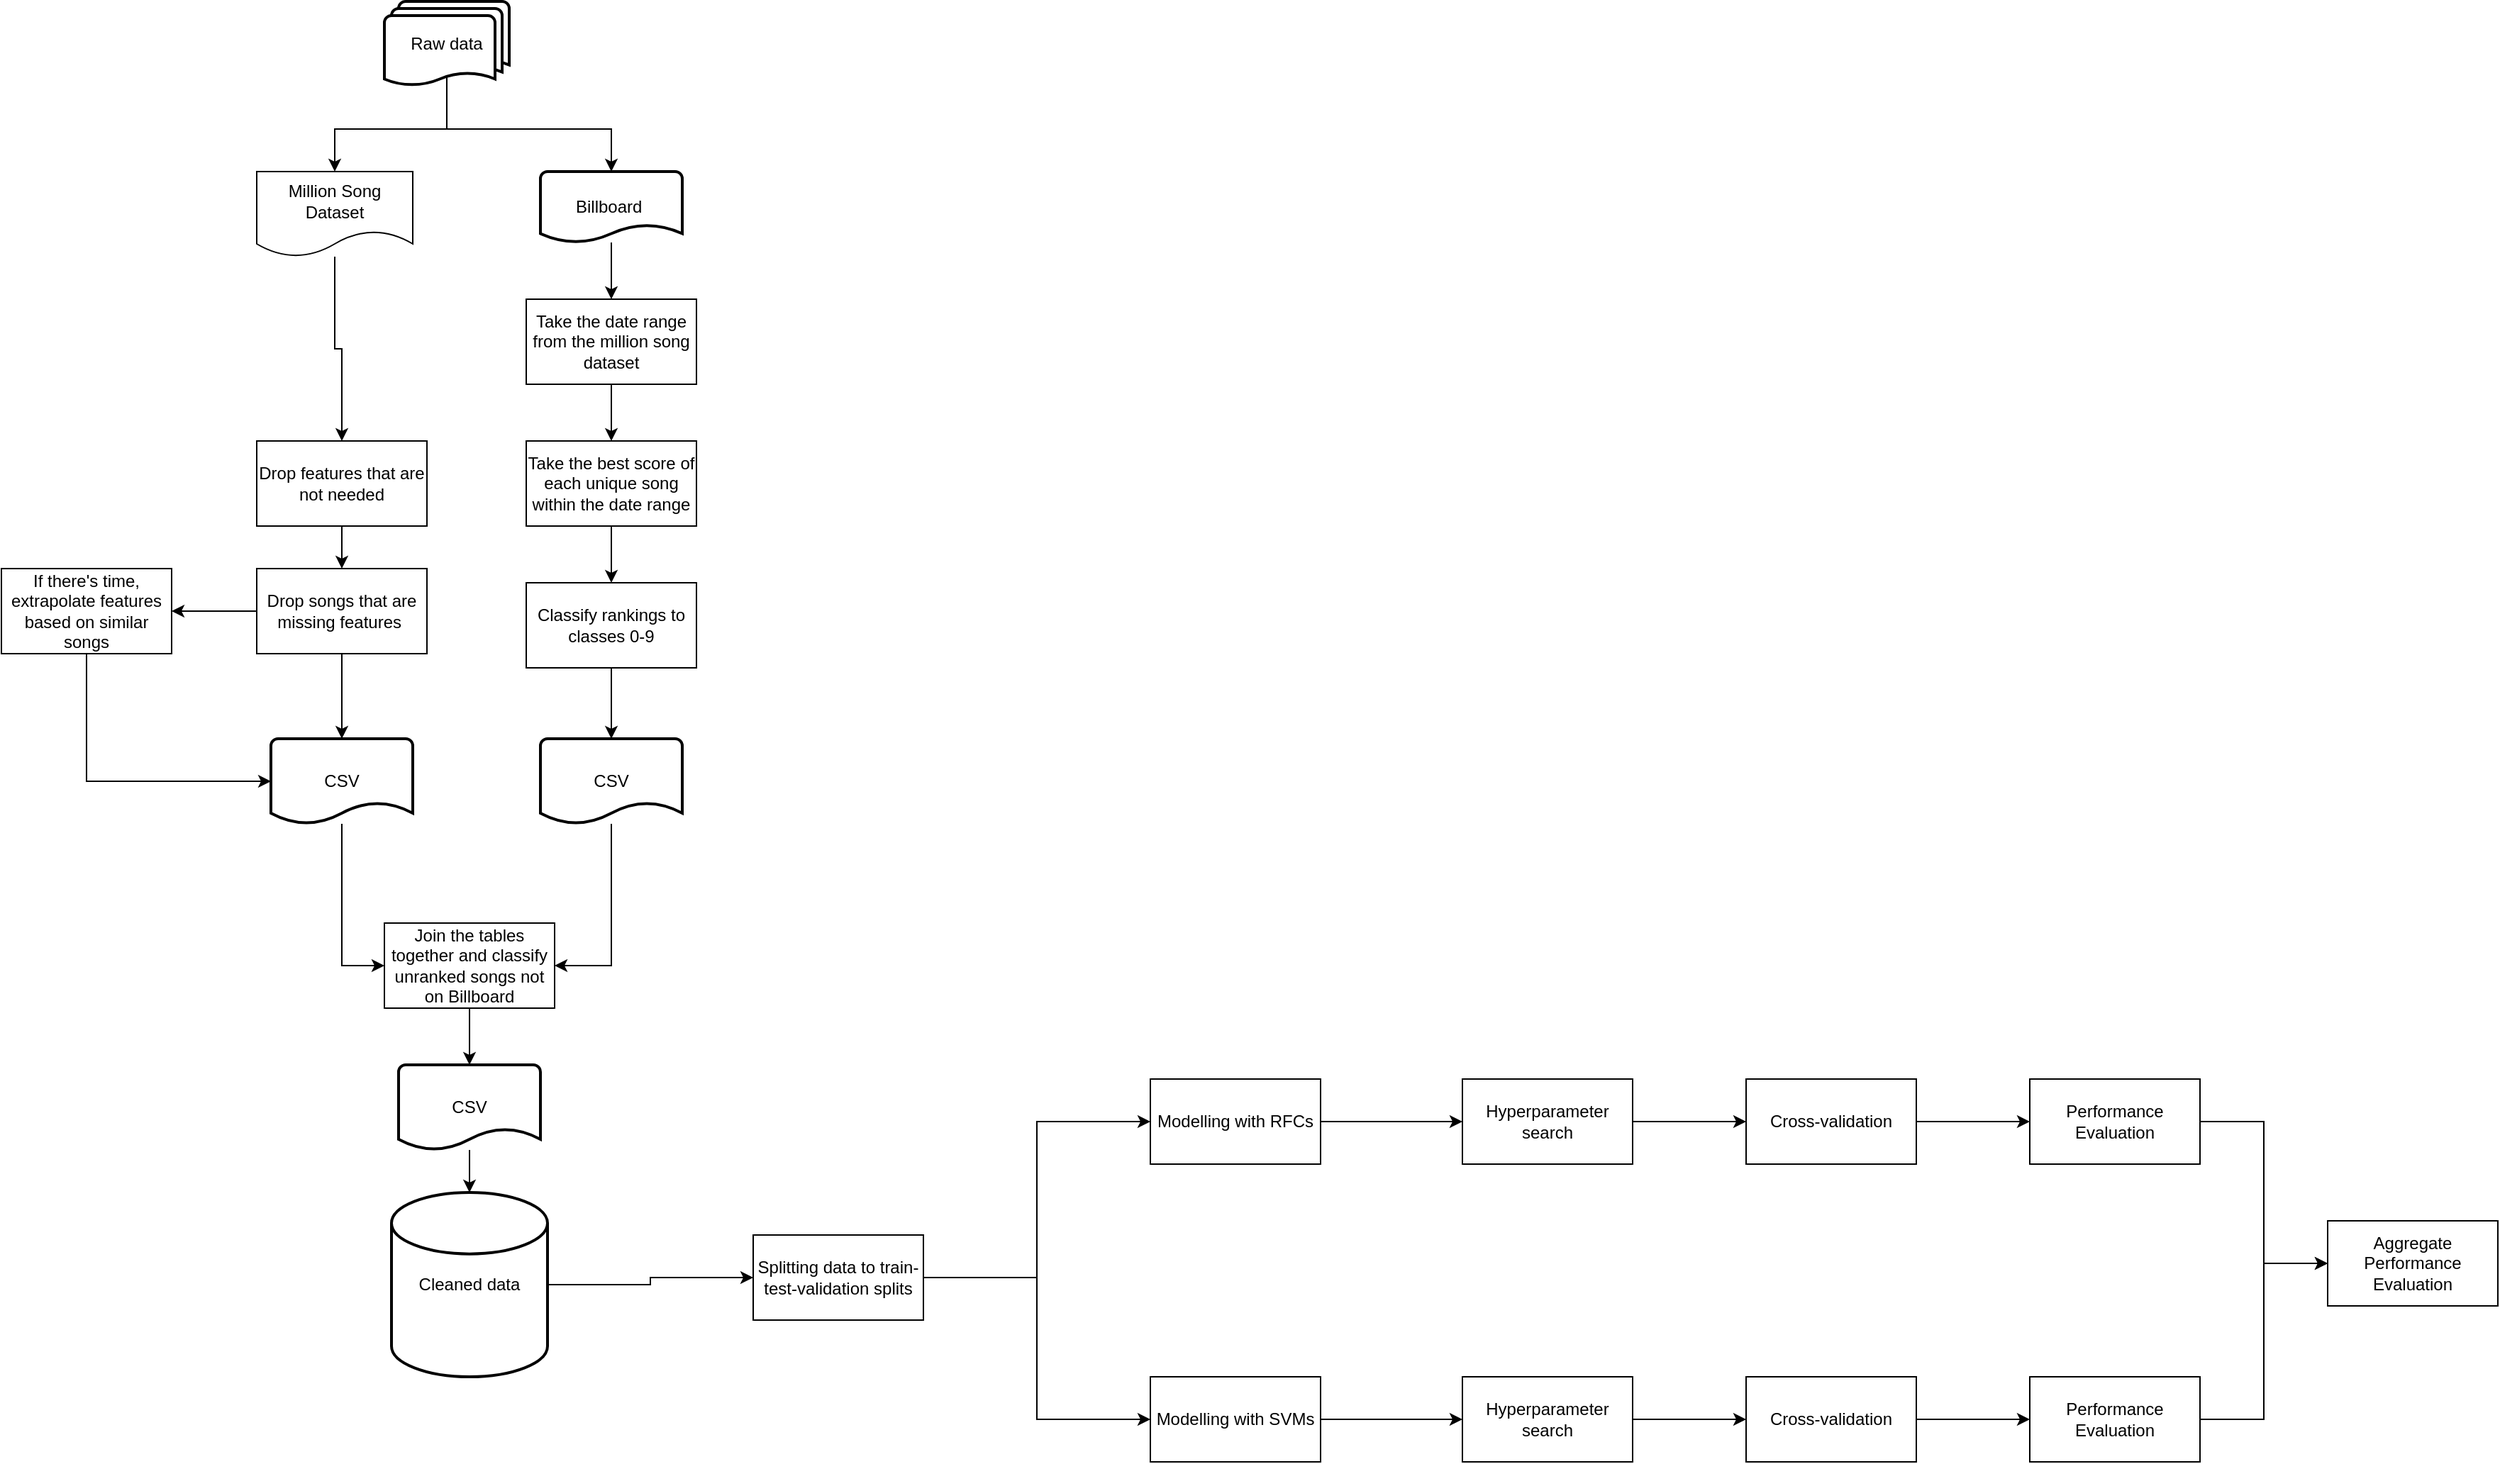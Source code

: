 <mxfile version="21.0.2" type="device"><diagram name="Page-1" id="Om-02D3-HeflpNWPIs7k"><mxGraphModel dx="3240" dy="1285" grid="1" gridSize="10" guides="1" tooltips="1" connect="1" arrows="1" fold="1" page="1" pageScale="1" pageWidth="850" pageHeight="1100" math="0" shadow="0"><root><mxCell id="0"/><mxCell id="1" parent="0"/><mxCell id="_33EPH3-bH6k4JQt0opi-15" style="edgeStyle=orthogonalEdgeStyle;rounded=0;orthogonalLoop=1;jettySize=auto;html=1;exitX=0.5;exitY=0.88;exitDx=0;exitDy=0;exitPerimeter=0;entryX=0.5;entryY=0;entryDx=0;entryDy=0;" edge="1" parent="1" source="_33EPH3-bH6k4JQt0opi-1" target="_33EPH3-bH6k4JQt0opi-4"><mxGeometry relative="1" as="geometry"/></mxCell><mxCell id="_33EPH3-bH6k4JQt0opi-16" style="edgeStyle=orthogonalEdgeStyle;rounded=0;orthogonalLoop=1;jettySize=auto;html=1;exitX=0.5;exitY=0.88;exitDx=0;exitDy=0;exitPerimeter=0;entryX=0.5;entryY=0;entryDx=0;entryDy=0;entryPerimeter=0;" edge="1" parent="1" source="_33EPH3-bH6k4JQt0opi-1" target="_33EPH3-bH6k4JQt0opi-5"><mxGeometry relative="1" as="geometry"><Array as="points"><mxPoint x="194" y="150"/><mxPoint x="310" y="150"/></Array></mxGeometry></mxCell><mxCell id="_33EPH3-bH6k4JQt0opi-1" value="Raw data" style="strokeWidth=2;html=1;shape=mxgraph.flowchart.multi-document;whiteSpace=wrap;" vertex="1" parent="1"><mxGeometry x="150" y="60" width="88" height="60" as="geometry"/></mxCell><mxCell id="_33EPH3-bH6k4JQt0opi-19" style="edgeStyle=orthogonalEdgeStyle;rounded=0;orthogonalLoop=1;jettySize=auto;html=1;entryX=0.5;entryY=0;entryDx=0;entryDy=0;" edge="1" parent="1" source="_33EPH3-bH6k4JQt0opi-2" target="_33EPH3-bH6k4JQt0opi-13"><mxGeometry relative="1" as="geometry"/></mxCell><mxCell id="_33EPH3-bH6k4JQt0opi-2" value="Drop features that are not needed" style="rounded=0;whiteSpace=wrap;html=1;" vertex="1" parent="1"><mxGeometry x="60" y="370" width="120" height="60" as="geometry"/></mxCell><mxCell id="_33EPH3-bH6k4JQt0opi-24" style="edgeStyle=orthogonalEdgeStyle;rounded=0;orthogonalLoop=1;jettySize=auto;html=1;entryX=0;entryY=0.5;entryDx=0;entryDy=0;" edge="1" parent="1" source="_33EPH3-bH6k4JQt0opi-3" target="_33EPH3-bH6k4JQt0opi-10"><mxGeometry relative="1" as="geometry"/></mxCell><mxCell id="_33EPH3-bH6k4JQt0opi-3" value="CSV" style="strokeWidth=2;html=1;shape=mxgraph.flowchart.document2;whiteSpace=wrap;size=0.25;" vertex="1" parent="1"><mxGeometry x="70" y="580" width="100" height="60" as="geometry"/></mxCell><mxCell id="_33EPH3-bH6k4JQt0opi-17" style="edgeStyle=orthogonalEdgeStyle;rounded=0;orthogonalLoop=1;jettySize=auto;html=1;entryX=0.5;entryY=0;entryDx=0;entryDy=0;" edge="1" parent="1" source="_33EPH3-bH6k4JQt0opi-4" target="_33EPH3-bH6k4JQt0opi-2"><mxGeometry relative="1" as="geometry"/></mxCell><mxCell id="_33EPH3-bH6k4JQt0opi-4" value="Million Song Dataset" style="shape=document;whiteSpace=wrap;html=1;boundedLbl=1;" vertex="1" parent="1"><mxGeometry x="60" y="180" width="110" height="60" as="geometry"/></mxCell><mxCell id="_33EPH3-bH6k4JQt0opi-18" style="edgeStyle=orthogonalEdgeStyle;rounded=0;orthogonalLoop=1;jettySize=auto;html=1;entryX=0.5;entryY=0;entryDx=0;entryDy=0;" edge="1" parent="1" source="_33EPH3-bH6k4JQt0opi-5" target="_33EPH3-bH6k4JQt0opi-6"><mxGeometry relative="1" as="geometry"/></mxCell><mxCell id="_33EPH3-bH6k4JQt0opi-5" value="Billboard&amp;nbsp;" style="strokeWidth=2;html=1;shape=mxgraph.flowchart.document2;whiteSpace=wrap;size=0.25;" vertex="1" parent="1"><mxGeometry x="260" y="180" width="100" height="50" as="geometry"/></mxCell><mxCell id="_33EPH3-bH6k4JQt0opi-21" style="edgeStyle=orthogonalEdgeStyle;rounded=0;orthogonalLoop=1;jettySize=auto;html=1;" edge="1" parent="1" source="_33EPH3-bH6k4JQt0opi-6" target="_33EPH3-bH6k4JQt0opi-7"><mxGeometry relative="1" as="geometry"/></mxCell><mxCell id="_33EPH3-bH6k4JQt0opi-6" value="Take the date range from the million song dataset" style="rounded=0;whiteSpace=wrap;html=1;" vertex="1" parent="1"><mxGeometry x="250" y="270" width="120" height="60" as="geometry"/></mxCell><mxCell id="_33EPH3-bH6k4JQt0opi-22" style="edgeStyle=orthogonalEdgeStyle;rounded=0;orthogonalLoop=1;jettySize=auto;html=1;entryX=0.5;entryY=0;entryDx=0;entryDy=0;" edge="1" parent="1" source="_33EPH3-bH6k4JQt0opi-7" target="_33EPH3-bH6k4JQt0opi-8"><mxGeometry relative="1" as="geometry"/></mxCell><mxCell id="_33EPH3-bH6k4JQt0opi-7" value="Take the best score of each unique song within the date range" style="rounded=0;whiteSpace=wrap;html=1;" vertex="1" parent="1"><mxGeometry x="250" y="370" width="120" height="60" as="geometry"/></mxCell><mxCell id="_33EPH3-bH6k4JQt0opi-23" style="edgeStyle=orthogonalEdgeStyle;rounded=0;orthogonalLoop=1;jettySize=auto;html=1;entryX=0.5;entryY=0;entryDx=0;entryDy=0;entryPerimeter=0;" edge="1" parent="1" source="_33EPH3-bH6k4JQt0opi-8" target="_33EPH3-bH6k4JQt0opi-9"><mxGeometry relative="1" as="geometry"/></mxCell><mxCell id="_33EPH3-bH6k4JQt0opi-8" value="Classify rankings to classes 0-9" style="rounded=0;whiteSpace=wrap;html=1;" vertex="1" parent="1"><mxGeometry x="250" y="470" width="120" height="60" as="geometry"/></mxCell><mxCell id="_33EPH3-bH6k4JQt0opi-25" style="edgeStyle=orthogonalEdgeStyle;rounded=0;orthogonalLoop=1;jettySize=auto;html=1;entryX=1;entryY=0.5;entryDx=0;entryDy=0;" edge="1" parent="1" source="_33EPH3-bH6k4JQt0opi-9" target="_33EPH3-bH6k4JQt0opi-10"><mxGeometry relative="1" as="geometry"/></mxCell><mxCell id="_33EPH3-bH6k4JQt0opi-9" value="CSV" style="strokeWidth=2;html=1;shape=mxgraph.flowchart.document2;whiteSpace=wrap;size=0.25;" vertex="1" parent="1"><mxGeometry x="260" y="580" width="100" height="60" as="geometry"/></mxCell><mxCell id="_33EPH3-bH6k4JQt0opi-26" style="edgeStyle=orthogonalEdgeStyle;rounded=0;orthogonalLoop=1;jettySize=auto;html=1;entryX=0.5;entryY=0;entryDx=0;entryDy=0;entryPerimeter=0;" edge="1" parent="1" source="_33EPH3-bH6k4JQt0opi-10" target="_33EPH3-bH6k4JQt0opi-11"><mxGeometry relative="1" as="geometry"/></mxCell><mxCell id="_33EPH3-bH6k4JQt0opi-10" value="Join the tables together and classify unranked songs not on Billboard" style="rounded=0;whiteSpace=wrap;html=1;" vertex="1" parent="1"><mxGeometry x="150" y="710" width="120" height="60" as="geometry"/></mxCell><mxCell id="_33EPH3-bH6k4JQt0opi-27" style="edgeStyle=orthogonalEdgeStyle;rounded=0;orthogonalLoop=1;jettySize=auto;html=1;" edge="1" parent="1" source="_33EPH3-bH6k4JQt0opi-11" target="_33EPH3-bH6k4JQt0opi-12"><mxGeometry relative="1" as="geometry"/></mxCell><mxCell id="_33EPH3-bH6k4JQt0opi-11" value="CSV" style="strokeWidth=2;html=1;shape=mxgraph.flowchart.document2;whiteSpace=wrap;size=0.25;" vertex="1" parent="1"><mxGeometry x="160" y="810" width="100" height="60" as="geometry"/></mxCell><mxCell id="_33EPH3-bH6k4JQt0opi-33" style="edgeStyle=orthogonalEdgeStyle;rounded=0;orthogonalLoop=1;jettySize=auto;html=1;entryX=0;entryY=0.5;entryDx=0;entryDy=0;" edge="1" parent="1" source="_33EPH3-bH6k4JQt0opi-12" target="_33EPH3-bH6k4JQt0opi-30"><mxGeometry relative="1" as="geometry"/></mxCell><mxCell id="_33EPH3-bH6k4JQt0opi-12" value="Cleaned data" style="strokeWidth=2;html=1;shape=mxgraph.flowchart.database;whiteSpace=wrap;" vertex="1" parent="1"><mxGeometry x="155" y="900" width="110" height="130" as="geometry"/></mxCell><mxCell id="_33EPH3-bH6k4JQt0opi-20" style="edgeStyle=orthogonalEdgeStyle;rounded=0;orthogonalLoop=1;jettySize=auto;html=1;entryX=0.5;entryY=0;entryDx=0;entryDy=0;entryPerimeter=0;" edge="1" parent="1" source="_33EPH3-bH6k4JQt0opi-13" target="_33EPH3-bH6k4JQt0opi-3"><mxGeometry relative="1" as="geometry"/></mxCell><mxCell id="_33EPH3-bH6k4JQt0opi-28" style="edgeStyle=orthogonalEdgeStyle;rounded=0;orthogonalLoop=1;jettySize=auto;html=1;entryX=1;entryY=0.5;entryDx=0;entryDy=0;" edge="1" parent="1" source="_33EPH3-bH6k4JQt0opi-13" target="_33EPH3-bH6k4JQt0opi-14"><mxGeometry relative="1" as="geometry"/></mxCell><mxCell id="_33EPH3-bH6k4JQt0opi-13" value="Drop songs that are missing features&amp;nbsp;" style="rounded=0;whiteSpace=wrap;html=1;" vertex="1" parent="1"><mxGeometry x="60" y="460" width="120" height="60" as="geometry"/></mxCell><mxCell id="_33EPH3-bH6k4JQt0opi-29" style="edgeStyle=orthogonalEdgeStyle;rounded=0;orthogonalLoop=1;jettySize=auto;html=1;entryX=0;entryY=0.5;entryDx=0;entryDy=0;entryPerimeter=0;" edge="1" parent="1" source="_33EPH3-bH6k4JQt0opi-14" target="_33EPH3-bH6k4JQt0opi-3"><mxGeometry relative="1" as="geometry"><Array as="points"><mxPoint x="-60" y="610"/></Array></mxGeometry></mxCell><mxCell id="_33EPH3-bH6k4JQt0opi-14" value="If there's time, extrapolate features based on similar songs" style="rounded=0;whiteSpace=wrap;html=1;" vertex="1" parent="1"><mxGeometry x="-120" y="460" width="120" height="60" as="geometry"/></mxCell><mxCell id="_33EPH3-bH6k4JQt0opi-34" style="edgeStyle=orthogonalEdgeStyle;rounded=0;orthogonalLoop=1;jettySize=auto;html=1;entryX=0;entryY=0.5;entryDx=0;entryDy=0;" edge="1" parent="1" source="_33EPH3-bH6k4JQt0opi-30" target="_33EPH3-bH6k4JQt0opi-31"><mxGeometry relative="1" as="geometry"/></mxCell><mxCell id="_33EPH3-bH6k4JQt0opi-35" style="edgeStyle=orthogonalEdgeStyle;rounded=0;orthogonalLoop=1;jettySize=auto;html=1;entryX=0;entryY=0.5;entryDx=0;entryDy=0;" edge="1" parent="1" source="_33EPH3-bH6k4JQt0opi-30" target="_33EPH3-bH6k4JQt0opi-32"><mxGeometry relative="1" as="geometry"/></mxCell><mxCell id="_33EPH3-bH6k4JQt0opi-30" value="Splitting data to train-test-validation splits" style="rounded=0;whiteSpace=wrap;html=1;" vertex="1" parent="1"><mxGeometry x="410" y="930" width="120" height="60" as="geometry"/></mxCell><mxCell id="_33EPH3-bH6k4JQt0opi-41" style="edgeStyle=orthogonalEdgeStyle;rounded=0;orthogonalLoop=1;jettySize=auto;html=1;entryX=0;entryY=0.5;entryDx=0;entryDy=0;" edge="1" parent="1" source="_33EPH3-bH6k4JQt0opi-31" target="_33EPH3-bH6k4JQt0opi-36"><mxGeometry relative="1" as="geometry"/></mxCell><mxCell id="_33EPH3-bH6k4JQt0opi-31" value="Modelling with RFCs" style="rounded=0;whiteSpace=wrap;html=1;" vertex="1" parent="1"><mxGeometry x="690" y="820" width="120" height="60" as="geometry"/></mxCell><mxCell id="_33EPH3-bH6k4JQt0opi-43" style="edgeStyle=orthogonalEdgeStyle;rounded=0;orthogonalLoop=1;jettySize=auto;html=1;entryX=0;entryY=0.5;entryDx=0;entryDy=0;" edge="1" parent="1" source="_33EPH3-bH6k4JQt0opi-32" target="_33EPH3-bH6k4JQt0opi-38"><mxGeometry relative="1" as="geometry"/></mxCell><mxCell id="_33EPH3-bH6k4JQt0opi-32" value="Modelling with SVMs" style="rounded=0;whiteSpace=wrap;html=1;" vertex="1" parent="1"><mxGeometry x="690" y="1030" width="120" height="60" as="geometry"/></mxCell><mxCell id="_33EPH3-bH6k4JQt0opi-42" style="edgeStyle=orthogonalEdgeStyle;rounded=0;orthogonalLoop=1;jettySize=auto;html=1;" edge="1" parent="1" source="_33EPH3-bH6k4JQt0opi-36" target="_33EPH3-bH6k4JQt0opi-37"><mxGeometry relative="1" as="geometry"/></mxCell><mxCell id="_33EPH3-bH6k4JQt0opi-36" value="Hyperparameter search" style="rounded=0;whiteSpace=wrap;html=1;" vertex="1" parent="1"><mxGeometry x="910" y="820" width="120" height="60" as="geometry"/></mxCell><mxCell id="_33EPH3-bH6k4JQt0opi-48" style="edgeStyle=orthogonalEdgeStyle;rounded=0;orthogonalLoop=1;jettySize=auto;html=1;entryX=0;entryY=0.5;entryDx=0;entryDy=0;" edge="1" parent="1" source="_33EPH3-bH6k4JQt0opi-37" target="_33EPH3-bH6k4JQt0opi-45"><mxGeometry relative="1" as="geometry"/></mxCell><mxCell id="_33EPH3-bH6k4JQt0opi-37" value="Cross-validation" style="rounded=0;whiteSpace=wrap;html=1;" vertex="1" parent="1"><mxGeometry x="1110" y="820" width="120" height="60" as="geometry"/></mxCell><mxCell id="_33EPH3-bH6k4JQt0opi-44" style="edgeStyle=orthogonalEdgeStyle;rounded=0;orthogonalLoop=1;jettySize=auto;html=1;" edge="1" parent="1" source="_33EPH3-bH6k4JQt0opi-38" target="_33EPH3-bH6k4JQt0opi-40"><mxGeometry relative="1" as="geometry"/></mxCell><mxCell id="_33EPH3-bH6k4JQt0opi-38" value="Hyperparameter search" style="rounded=0;whiteSpace=wrap;html=1;" vertex="1" parent="1"><mxGeometry x="910" y="1030" width="120" height="60" as="geometry"/></mxCell><mxCell id="_33EPH3-bH6k4JQt0opi-49" style="edgeStyle=orthogonalEdgeStyle;rounded=0;orthogonalLoop=1;jettySize=auto;html=1;entryX=0;entryY=0.5;entryDx=0;entryDy=0;" edge="1" parent="1" source="_33EPH3-bH6k4JQt0opi-40" target="_33EPH3-bH6k4JQt0opi-46"><mxGeometry relative="1" as="geometry"/></mxCell><mxCell id="_33EPH3-bH6k4JQt0opi-40" value="Cross-validation" style="rounded=0;whiteSpace=wrap;html=1;" vertex="1" parent="1"><mxGeometry x="1110" y="1030" width="120" height="60" as="geometry"/></mxCell><mxCell id="_33EPH3-bH6k4JQt0opi-50" style="edgeStyle=orthogonalEdgeStyle;rounded=0;orthogonalLoop=1;jettySize=auto;html=1;entryX=0;entryY=0.5;entryDx=0;entryDy=0;" edge="1" parent="1" source="_33EPH3-bH6k4JQt0opi-45" target="_33EPH3-bH6k4JQt0opi-47"><mxGeometry relative="1" as="geometry"/></mxCell><mxCell id="_33EPH3-bH6k4JQt0opi-45" value="Performance Evaluation" style="rounded=0;whiteSpace=wrap;html=1;" vertex="1" parent="1"><mxGeometry x="1310" y="820" width="120" height="60" as="geometry"/></mxCell><mxCell id="_33EPH3-bH6k4JQt0opi-51" style="edgeStyle=orthogonalEdgeStyle;rounded=0;orthogonalLoop=1;jettySize=auto;html=1;entryX=0;entryY=0.5;entryDx=0;entryDy=0;" edge="1" parent="1" source="_33EPH3-bH6k4JQt0opi-46" target="_33EPH3-bH6k4JQt0opi-47"><mxGeometry relative="1" as="geometry"/></mxCell><mxCell id="_33EPH3-bH6k4JQt0opi-46" value="Performance Evaluation" style="rounded=0;whiteSpace=wrap;html=1;" vertex="1" parent="1"><mxGeometry x="1310" y="1030" width="120" height="60" as="geometry"/></mxCell><mxCell id="_33EPH3-bH6k4JQt0opi-47" value="Aggregate Performance Evaluation" style="rounded=0;whiteSpace=wrap;html=1;" vertex="1" parent="1"><mxGeometry x="1520" y="920" width="120" height="60" as="geometry"/></mxCell></root></mxGraphModel></diagram></mxfile>